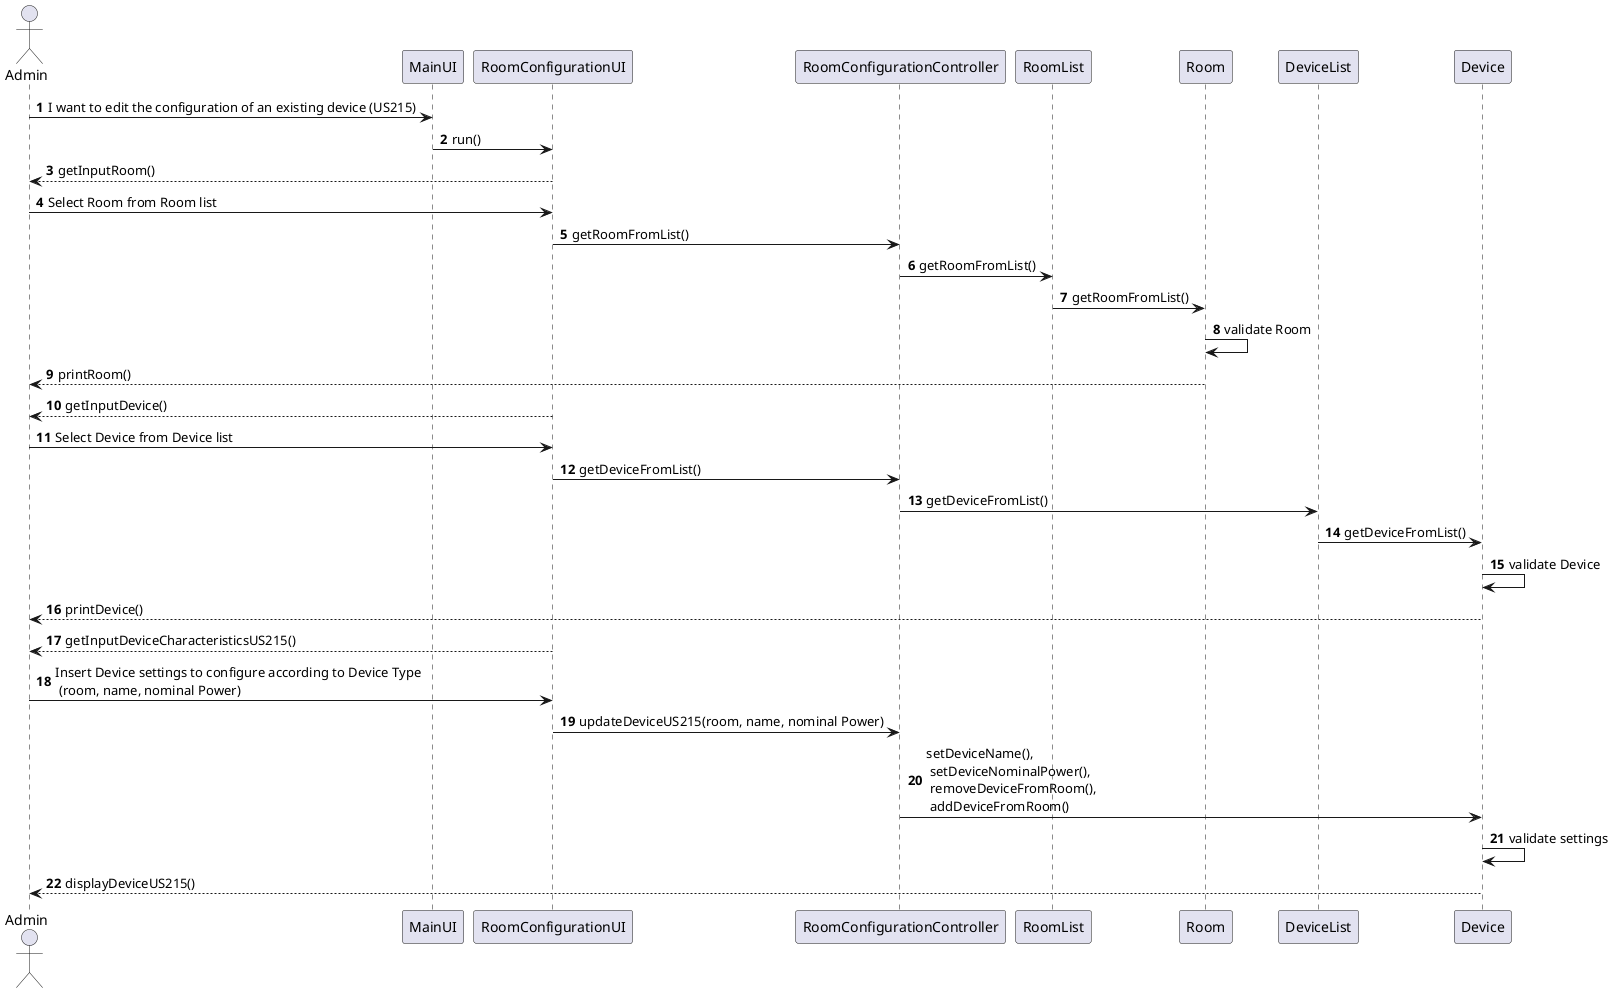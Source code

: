 @startuml
autonumber
actor Admin
Admin -> MainUI: I want to edit the configuration of an existing device (US215)
MainUI -> RoomConfigurationUI: run()
RoomConfigurationUI --> Admin: getInputRoom()
Admin -> RoomConfigurationUI: Select Room from Room list
RoomConfigurationUI -> RoomConfigurationController: getRoomFromList()
RoomConfigurationController -> RoomList: getRoomFromList()
RoomList->Room: getRoomFromList()
Room -> Room: validate Room
Room --> Admin: printRoom()
RoomConfigurationUI --> Admin:getInputDevice()
Admin -> RoomConfigurationUI: Select Device from Device list
RoomConfigurationUI -> RoomConfigurationController: getDeviceFromList()
RoomConfigurationController -> DeviceList:  getDeviceFromList()
DeviceList->Device: getDeviceFromList()
Device -> Device: validate Device
Device --> Admin: printDevice()
RoomConfigurationUI --> Admin: getInputDeviceCharacteristicsUS215()
Admin-> RoomConfigurationUI: Insert Device settings to configure according to Device Type\n (room, name, nominal Power)
RoomConfigurationUI -> RoomConfigurationController: updateDeviceUS215(room, name, nominal Power)
RoomConfigurationController -> Device: setDeviceName(),\n setDeviceNominalPower(),\n removeDeviceFromRoom(),\n addDeviceFromRoom()
Device -> Device: validate settings
Device--> Admin: displayDeviceUS215()

@enduml